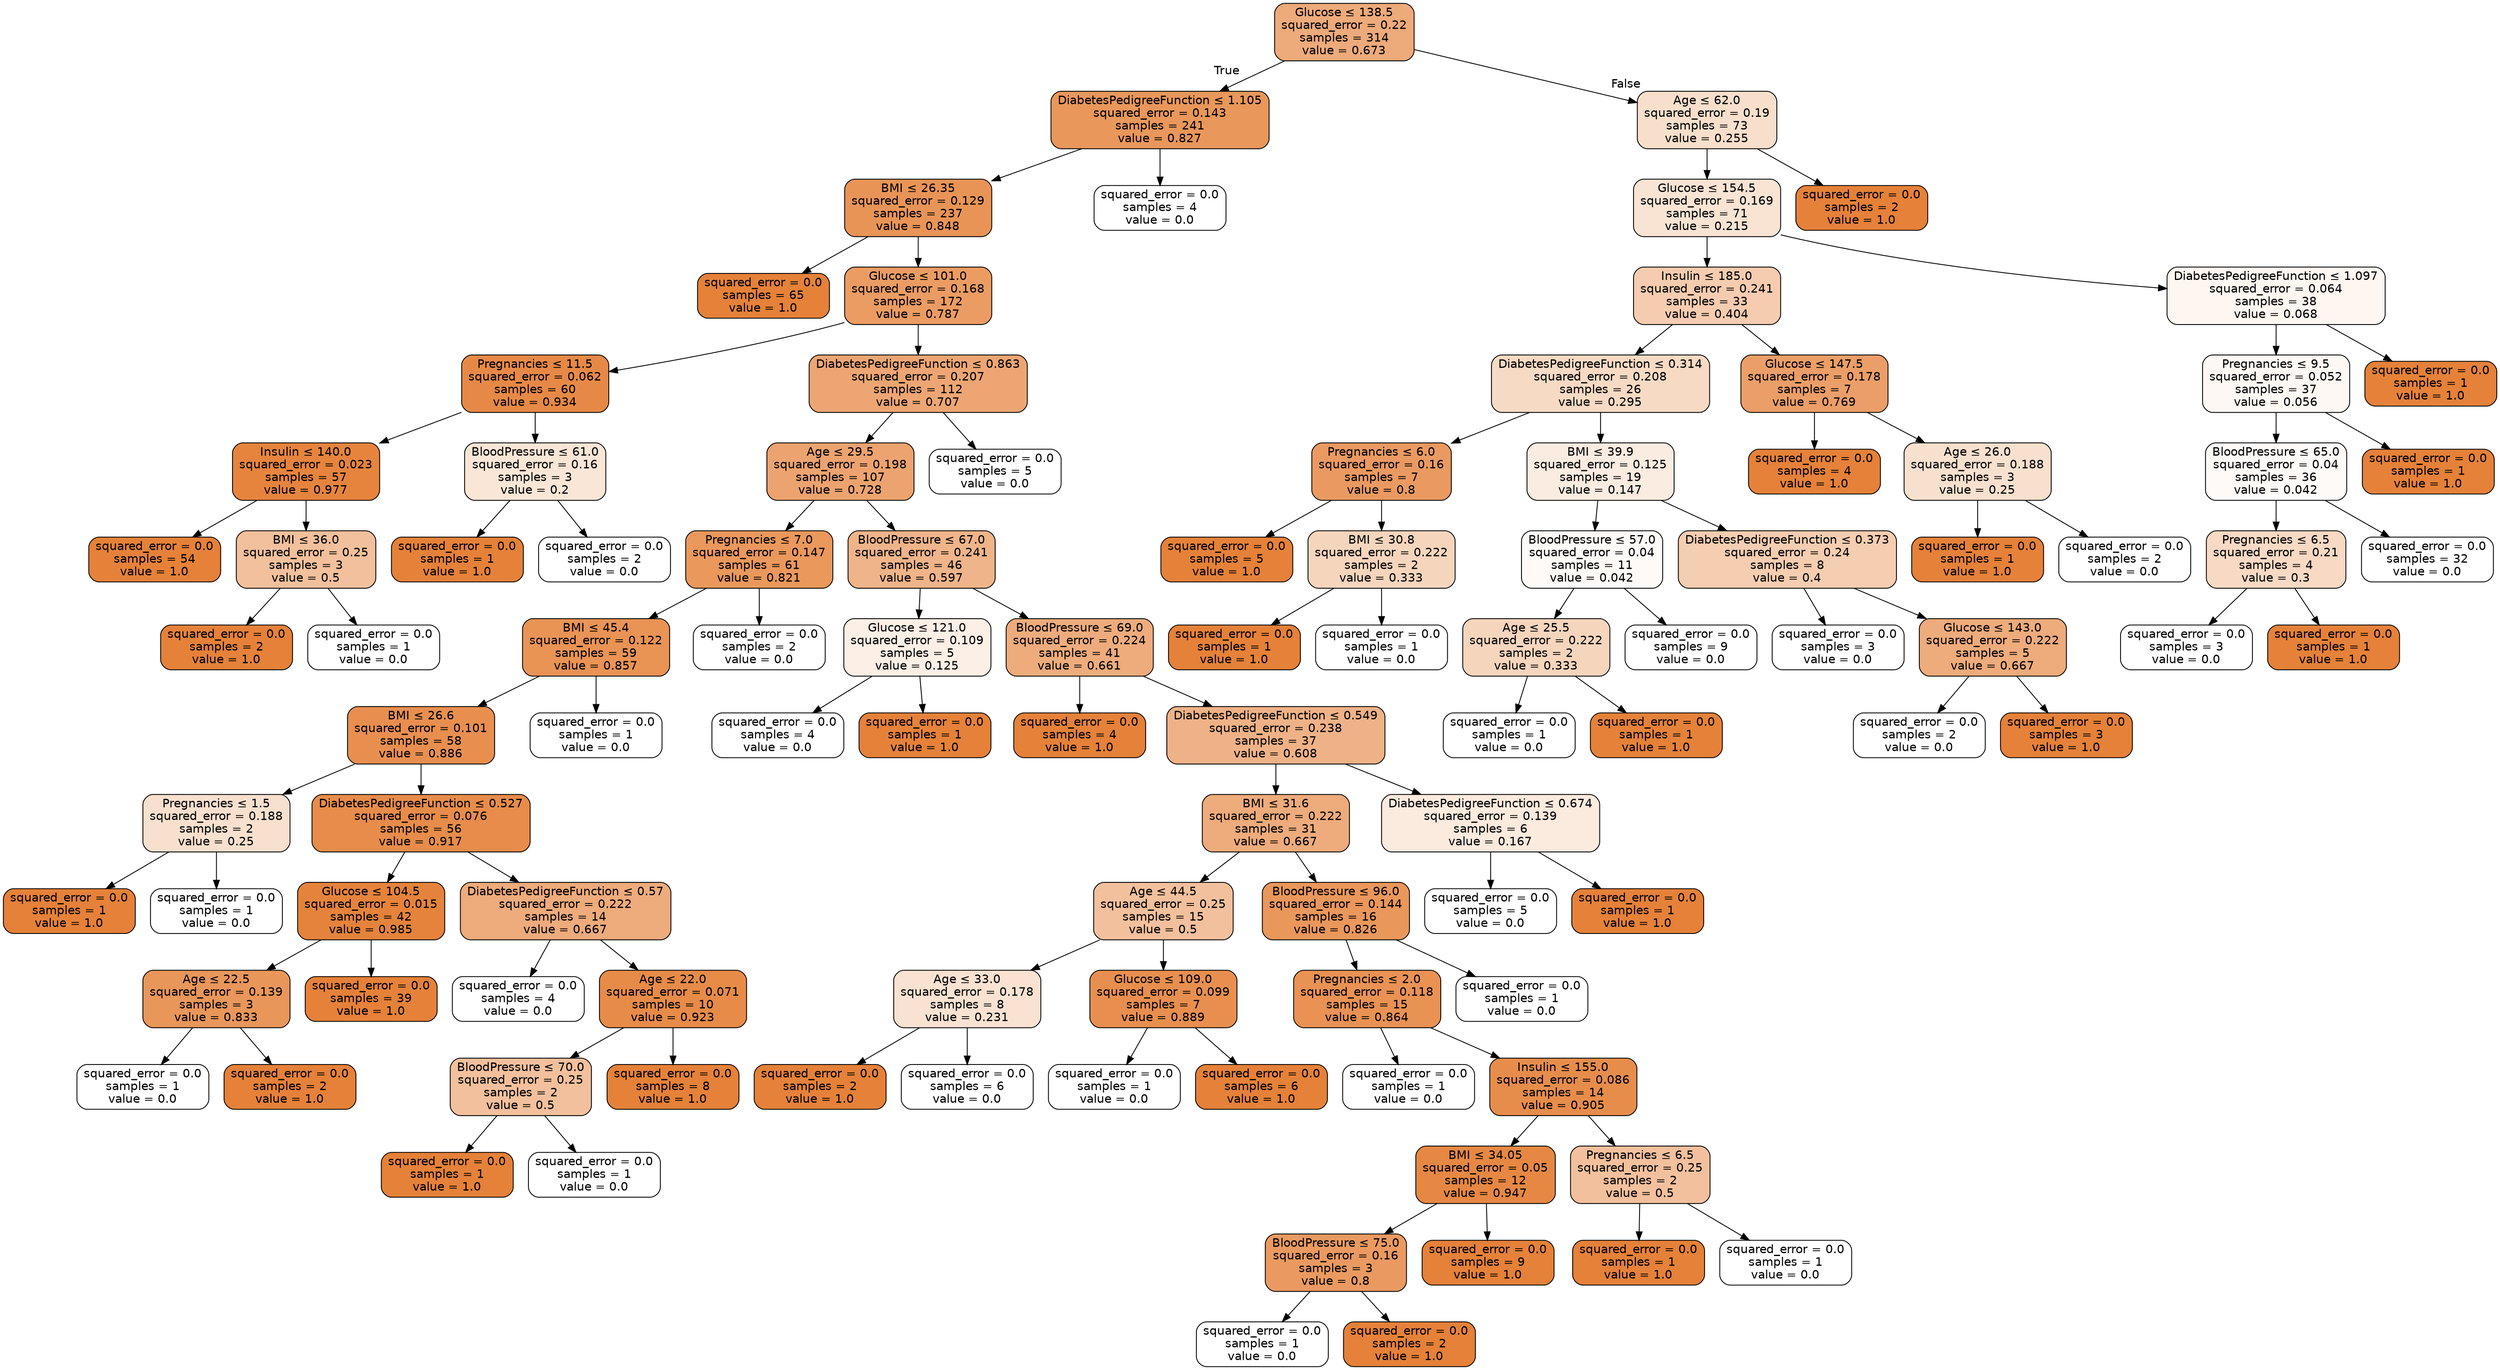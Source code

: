 digraph Tree {
node [shape=box, style="filled, rounded", color="black", fontname="helvetica"] ;
edge [fontname="helvetica"] ;
0 [label=<Glucose &le; 138.5<br/>squared_error = 0.22<br/>samples = 314<br/>value = 0.673>, fillcolor="#edaa7a"] ;
1 [label=<DiabetesPedigreeFunction &le; 1.105<br/>squared_error = 0.143<br/>samples = 241<br/>value = 0.827>, fillcolor="#e9975b"] ;
0 -> 1 [labeldistance=2.5, labelangle=45, headlabel="True"] ;
2 [label=<BMI &le; 26.35<br/>squared_error = 0.129<br/>samples = 237<br/>value = 0.848>, fillcolor="#e99457"] ;
1 -> 2 ;
3 [label=<squared_error = 0.0<br/>samples = 65<br/>value = 1.0>, fillcolor="#e58139"] ;
2 -> 3 ;
4 [label=<Glucose &le; 101.0<br/>squared_error = 0.168<br/>samples = 172<br/>value = 0.787>, fillcolor="#eb9c63"] ;
2 -> 4 ;
5 [label=<Pregnancies &le; 11.5<br/>squared_error = 0.062<br/>samples = 60<br/>value = 0.934>, fillcolor="#e78946"] ;
4 -> 5 ;
6 [label=<Insulin &le; 140.0<br/>squared_error = 0.023<br/>samples = 57<br/>value = 0.977>, fillcolor="#e6843e"] ;
5 -> 6 ;
7 [label=<squared_error = 0.0<br/>samples = 54<br/>value = 1.0>, fillcolor="#e58139"] ;
6 -> 7 ;
8 [label=<BMI &le; 36.0<br/>squared_error = 0.25<br/>samples = 3<br/>value = 0.5>, fillcolor="#f2c09c"] ;
6 -> 8 ;
9 [label=<squared_error = 0.0<br/>samples = 2<br/>value = 1.0>, fillcolor="#e58139"] ;
8 -> 9 ;
10 [label=<squared_error = 0.0<br/>samples = 1<br/>value = 0.0>, fillcolor="#ffffff"] ;
8 -> 10 ;
11 [label=<BloodPressure &le; 61.0<br/>squared_error = 0.16<br/>samples = 3<br/>value = 0.2>, fillcolor="#fae6d7"] ;
5 -> 11 ;
12 [label=<squared_error = 0.0<br/>samples = 1<br/>value = 1.0>, fillcolor="#e58139"] ;
11 -> 12 ;
13 [label=<squared_error = 0.0<br/>samples = 2<br/>value = 0.0>, fillcolor="#ffffff"] ;
11 -> 13 ;
14 [label=<DiabetesPedigreeFunction &le; 0.863<br/>squared_error = 0.207<br/>samples = 112<br/>value = 0.707>, fillcolor="#eda673"] ;
4 -> 14 ;
15 [label=<Age &le; 29.5<br/>squared_error = 0.198<br/>samples = 107<br/>value = 0.728>, fillcolor="#eca36f"] ;
14 -> 15 ;
16 [label=<Pregnancies &le; 7.0<br/>squared_error = 0.147<br/>samples = 61<br/>value = 0.821>, fillcolor="#ea985c"] ;
15 -> 16 ;
17 [label=<BMI &le; 45.4<br/>squared_error = 0.122<br/>samples = 59<br/>value = 0.857>, fillcolor="#e99355"] ;
16 -> 17 ;
18 [label=<BMI &le; 26.6<br/>squared_error = 0.101<br/>samples = 58<br/>value = 0.886>, fillcolor="#e88f50"] ;
17 -> 18 ;
19 [label=<Pregnancies &le; 1.5<br/>squared_error = 0.188<br/>samples = 2<br/>value = 0.25>, fillcolor="#f8e0ce"] ;
18 -> 19 ;
20 [label=<squared_error = 0.0<br/>samples = 1<br/>value = 1.0>, fillcolor="#e58139"] ;
19 -> 20 ;
21 [label=<squared_error = 0.0<br/>samples = 1<br/>value = 0.0>, fillcolor="#ffffff"] ;
19 -> 21 ;
22 [label=<DiabetesPedigreeFunction &le; 0.527<br/>squared_error = 0.076<br/>samples = 56<br/>value = 0.917>, fillcolor="#e78c4a"] ;
18 -> 22 ;
23 [label=<Glucose &le; 104.5<br/>squared_error = 0.015<br/>samples = 42<br/>value = 0.985>, fillcolor="#e5833c"] ;
22 -> 23 ;
24 [label=<Age &le; 22.5<br/>squared_error = 0.139<br/>samples = 3<br/>value = 0.833>, fillcolor="#e9965a"] ;
23 -> 24 ;
25 [label=<squared_error = 0.0<br/>samples = 1<br/>value = 0.0>, fillcolor="#ffffff"] ;
24 -> 25 ;
26 [label=<squared_error = 0.0<br/>samples = 2<br/>value = 1.0>, fillcolor="#e58139"] ;
24 -> 26 ;
27 [label=<squared_error = 0.0<br/>samples = 39<br/>value = 1.0>, fillcolor="#e58139"] ;
23 -> 27 ;
28 [label=<DiabetesPedigreeFunction &le; 0.57<br/>squared_error = 0.222<br/>samples = 14<br/>value = 0.667>, fillcolor="#eeab7b"] ;
22 -> 28 ;
29 [label=<squared_error = 0.0<br/>samples = 4<br/>value = 0.0>, fillcolor="#ffffff"] ;
28 -> 29 ;
30 [label=<Age &le; 22.0<br/>squared_error = 0.071<br/>samples = 10<br/>value = 0.923>, fillcolor="#e78b48"] ;
28 -> 30 ;
31 [label=<BloodPressure &le; 70.0<br/>squared_error = 0.25<br/>samples = 2<br/>value = 0.5>, fillcolor="#f2c09c"] ;
30 -> 31 ;
32 [label=<squared_error = 0.0<br/>samples = 1<br/>value = 1.0>, fillcolor="#e58139"] ;
31 -> 32 ;
33 [label=<squared_error = 0.0<br/>samples = 1<br/>value = 0.0>, fillcolor="#ffffff"] ;
31 -> 33 ;
34 [label=<squared_error = 0.0<br/>samples = 8<br/>value = 1.0>, fillcolor="#e58139"] ;
30 -> 34 ;
35 [label=<squared_error = 0.0<br/>samples = 1<br/>value = 0.0>, fillcolor="#ffffff"] ;
17 -> 35 ;
36 [label=<squared_error = 0.0<br/>samples = 2<br/>value = 0.0>, fillcolor="#ffffff"] ;
16 -> 36 ;
37 [label=<BloodPressure &le; 67.0<br/>squared_error = 0.241<br/>samples = 46<br/>value = 0.597>, fillcolor="#efb489"] ;
15 -> 37 ;
38 [label=<Glucose &le; 121.0<br/>squared_error = 0.109<br/>samples = 5<br/>value = 0.125>, fillcolor="#fcefe6"] ;
37 -> 38 ;
39 [label=<squared_error = 0.0<br/>samples = 4<br/>value = 0.0>, fillcolor="#ffffff"] ;
38 -> 39 ;
40 [label=<squared_error = 0.0<br/>samples = 1<br/>value = 1.0>, fillcolor="#e58139"] ;
38 -> 40 ;
41 [label=<BloodPressure &le; 69.0<br/>squared_error = 0.224<br/>samples = 41<br/>value = 0.661>, fillcolor="#eeac7c"] ;
37 -> 41 ;
42 [label=<squared_error = 0.0<br/>samples = 4<br/>value = 1.0>, fillcolor="#e58139"] ;
41 -> 42 ;
43 [label=<DiabetesPedigreeFunction &le; 0.549<br/>squared_error = 0.238<br/>samples = 37<br/>value = 0.608>, fillcolor="#efb287"] ;
41 -> 43 ;
44 [label=<BMI &le; 31.6<br/>squared_error = 0.222<br/>samples = 31<br/>value = 0.667>, fillcolor="#eeab7b"] ;
43 -> 44 ;
45 [label=<Age &le; 44.5<br/>squared_error = 0.25<br/>samples = 15<br/>value = 0.5>, fillcolor="#f2c09c"] ;
44 -> 45 ;
46 [label=<Age &le; 33.0<br/>squared_error = 0.178<br/>samples = 8<br/>value = 0.231>, fillcolor="#f9e2d1"] ;
45 -> 46 ;
47 [label=<squared_error = 0.0<br/>samples = 2<br/>value = 1.0>, fillcolor="#e58139"] ;
46 -> 47 ;
48 [label=<squared_error = 0.0<br/>samples = 6<br/>value = 0.0>, fillcolor="#ffffff"] ;
46 -> 48 ;
49 [label=<Glucose &le; 109.0<br/>squared_error = 0.099<br/>samples = 7<br/>value = 0.889>, fillcolor="#e88f4f"] ;
45 -> 49 ;
50 [label=<squared_error = 0.0<br/>samples = 1<br/>value = 0.0>, fillcolor="#ffffff"] ;
49 -> 50 ;
51 [label=<squared_error = 0.0<br/>samples = 6<br/>value = 1.0>, fillcolor="#e58139"] ;
49 -> 51 ;
52 [label=<BloodPressure &le; 96.0<br/>squared_error = 0.144<br/>samples = 16<br/>value = 0.826>, fillcolor="#ea975b"] ;
44 -> 52 ;
53 [label=<Pregnancies &le; 2.0<br/>squared_error = 0.118<br/>samples = 15<br/>value = 0.864>, fillcolor="#e99254"] ;
52 -> 53 ;
54 [label=<squared_error = 0.0<br/>samples = 1<br/>value = 0.0>, fillcolor="#ffffff"] ;
53 -> 54 ;
55 [label=<Insulin &le; 155.0<br/>squared_error = 0.086<br/>samples = 14<br/>value = 0.905>, fillcolor="#e78d4c"] ;
53 -> 55 ;
56 [label=<BMI &le; 34.05<br/>squared_error = 0.05<br/>samples = 12<br/>value = 0.947>, fillcolor="#e68843"] ;
55 -> 56 ;
57 [label=<BloodPressure &le; 75.0<br/>squared_error = 0.16<br/>samples = 3<br/>value = 0.8>, fillcolor="#ea9a61"] ;
56 -> 57 ;
58 [label=<squared_error = 0.0<br/>samples = 1<br/>value = 0.0>, fillcolor="#ffffff"] ;
57 -> 58 ;
59 [label=<squared_error = 0.0<br/>samples = 2<br/>value = 1.0>, fillcolor="#e58139"] ;
57 -> 59 ;
60 [label=<squared_error = 0.0<br/>samples = 9<br/>value = 1.0>, fillcolor="#e58139"] ;
56 -> 60 ;
61 [label=<Pregnancies &le; 6.5<br/>squared_error = 0.25<br/>samples = 2<br/>value = 0.5>, fillcolor="#f2c09c"] ;
55 -> 61 ;
62 [label=<squared_error = 0.0<br/>samples = 1<br/>value = 1.0>, fillcolor="#e58139"] ;
61 -> 62 ;
63 [label=<squared_error = 0.0<br/>samples = 1<br/>value = 0.0>, fillcolor="#ffffff"] ;
61 -> 63 ;
64 [label=<squared_error = 0.0<br/>samples = 1<br/>value = 0.0>, fillcolor="#ffffff"] ;
52 -> 64 ;
65 [label=<DiabetesPedigreeFunction &le; 0.674<br/>squared_error = 0.139<br/>samples = 6<br/>value = 0.167>, fillcolor="#fbeade"] ;
43 -> 65 ;
66 [label=<squared_error = 0.0<br/>samples = 5<br/>value = 0.0>, fillcolor="#ffffff"] ;
65 -> 66 ;
67 [label=<squared_error = 0.0<br/>samples = 1<br/>value = 1.0>, fillcolor="#e58139"] ;
65 -> 67 ;
68 [label=<squared_error = 0.0<br/>samples = 5<br/>value = 0.0>, fillcolor="#ffffff"] ;
14 -> 68 ;
69 [label=<squared_error = 0.0<br/>samples = 4<br/>value = 0.0>, fillcolor="#ffffff"] ;
1 -> 69 ;
70 [label=<Age &le; 62.0<br/>squared_error = 0.19<br/>samples = 73<br/>value = 0.255>, fillcolor="#f8dfcc"] ;
0 -> 70 [labeldistance=2.5, labelangle=-45, headlabel="False"] ;
71 [label=<Glucose &le; 154.5<br/>squared_error = 0.169<br/>samples = 71<br/>value = 0.215>, fillcolor="#f9e4d4"] ;
70 -> 71 ;
72 [label=<Insulin &le; 185.0<br/>squared_error = 0.241<br/>samples = 33<br/>value = 0.404>, fillcolor="#f5ccaf"] ;
71 -> 72 ;
73 [label=<DiabetesPedigreeFunction &le; 0.314<br/>squared_error = 0.208<br/>samples = 26<br/>value = 0.295>, fillcolor="#f7dac4"] ;
72 -> 73 ;
74 [label=<Pregnancies &le; 6.0<br/>squared_error = 0.16<br/>samples = 7<br/>value = 0.8>, fillcolor="#ea9a61"] ;
73 -> 74 ;
75 [label=<squared_error = 0.0<br/>samples = 5<br/>value = 1.0>, fillcolor="#e58139"] ;
74 -> 75 ;
76 [label=<BMI &le; 30.8<br/>squared_error = 0.222<br/>samples = 2<br/>value = 0.333>, fillcolor="#f6d5bd"] ;
74 -> 76 ;
77 [label=<squared_error = 0.0<br/>samples = 1<br/>value = 1.0>, fillcolor="#e58139"] ;
76 -> 77 ;
78 [label=<squared_error = 0.0<br/>samples = 1<br/>value = 0.0>, fillcolor="#ffffff"] ;
76 -> 78 ;
79 [label=<BMI &le; 39.9<br/>squared_error = 0.125<br/>samples = 19<br/>value = 0.147>, fillcolor="#fbece2"] ;
73 -> 79 ;
80 [label=<BloodPressure &le; 57.0<br/>squared_error = 0.04<br/>samples = 11<br/>value = 0.042>, fillcolor="#fefaf7"] ;
79 -> 80 ;
81 [label=<Age &le; 25.5<br/>squared_error = 0.222<br/>samples = 2<br/>value = 0.333>, fillcolor="#f6d5bd"] ;
80 -> 81 ;
82 [label=<squared_error = 0.0<br/>samples = 1<br/>value = 0.0>, fillcolor="#ffffff"] ;
81 -> 82 ;
83 [label=<squared_error = 0.0<br/>samples = 1<br/>value = 1.0>, fillcolor="#e58139"] ;
81 -> 83 ;
84 [label=<squared_error = 0.0<br/>samples = 9<br/>value = 0.0>, fillcolor="#ffffff"] ;
80 -> 84 ;
85 [label=<DiabetesPedigreeFunction &le; 0.373<br/>squared_error = 0.24<br/>samples = 8<br/>value = 0.4>, fillcolor="#f5cdb0"] ;
79 -> 85 ;
86 [label=<squared_error = 0.0<br/>samples = 3<br/>value = 0.0>, fillcolor="#ffffff"] ;
85 -> 86 ;
87 [label=<Glucose &le; 143.0<br/>squared_error = 0.222<br/>samples = 5<br/>value = 0.667>, fillcolor="#eeab7b"] ;
85 -> 87 ;
88 [label=<squared_error = 0.0<br/>samples = 2<br/>value = 0.0>, fillcolor="#ffffff"] ;
87 -> 88 ;
89 [label=<squared_error = 0.0<br/>samples = 3<br/>value = 1.0>, fillcolor="#e58139"] ;
87 -> 89 ;
90 [label=<Glucose &le; 147.5<br/>squared_error = 0.178<br/>samples = 7<br/>value = 0.769>, fillcolor="#eb9e67"] ;
72 -> 90 ;
91 [label=<squared_error = 0.0<br/>samples = 4<br/>value = 1.0>, fillcolor="#e58139"] ;
90 -> 91 ;
92 [label=<Age &le; 26.0<br/>squared_error = 0.188<br/>samples = 3<br/>value = 0.25>, fillcolor="#f8e0ce"] ;
90 -> 92 ;
93 [label=<squared_error = 0.0<br/>samples = 1<br/>value = 1.0>, fillcolor="#e58139"] ;
92 -> 93 ;
94 [label=<squared_error = 0.0<br/>samples = 2<br/>value = 0.0>, fillcolor="#ffffff"] ;
92 -> 94 ;
95 [label=<DiabetesPedigreeFunction &le; 1.097<br/>squared_error = 0.064<br/>samples = 38<br/>value = 0.068>, fillcolor="#fdf6f1"] ;
71 -> 95 ;
96 [label=<Pregnancies &le; 9.5<br/>squared_error = 0.052<br/>samples = 37<br/>value = 0.056>, fillcolor="#fef8f4"] ;
95 -> 96 ;
97 [label=<BloodPressure &le; 65.0<br/>squared_error = 0.04<br/>samples = 36<br/>value = 0.042>, fillcolor="#fefaf7"] ;
96 -> 97 ;
98 [label=<Pregnancies &le; 6.5<br/>squared_error = 0.21<br/>samples = 4<br/>value = 0.3>, fillcolor="#f7d9c4"] ;
97 -> 98 ;
99 [label=<squared_error = 0.0<br/>samples = 3<br/>value = 0.0>, fillcolor="#ffffff"] ;
98 -> 99 ;
100 [label=<squared_error = 0.0<br/>samples = 1<br/>value = 1.0>, fillcolor="#e58139"] ;
98 -> 100 ;
101 [label=<squared_error = 0.0<br/>samples = 32<br/>value = 0.0>, fillcolor="#ffffff"] ;
97 -> 101 ;
102 [label=<squared_error = 0.0<br/>samples = 1<br/>value = 1.0>, fillcolor="#e58139"] ;
96 -> 102 ;
103 [label=<squared_error = 0.0<br/>samples = 1<br/>value = 1.0>, fillcolor="#e58139"] ;
95 -> 103 ;
104 [label=<squared_error = 0.0<br/>samples = 2<br/>value = 1.0>, fillcolor="#e58139"] ;
70 -> 104 ;
}